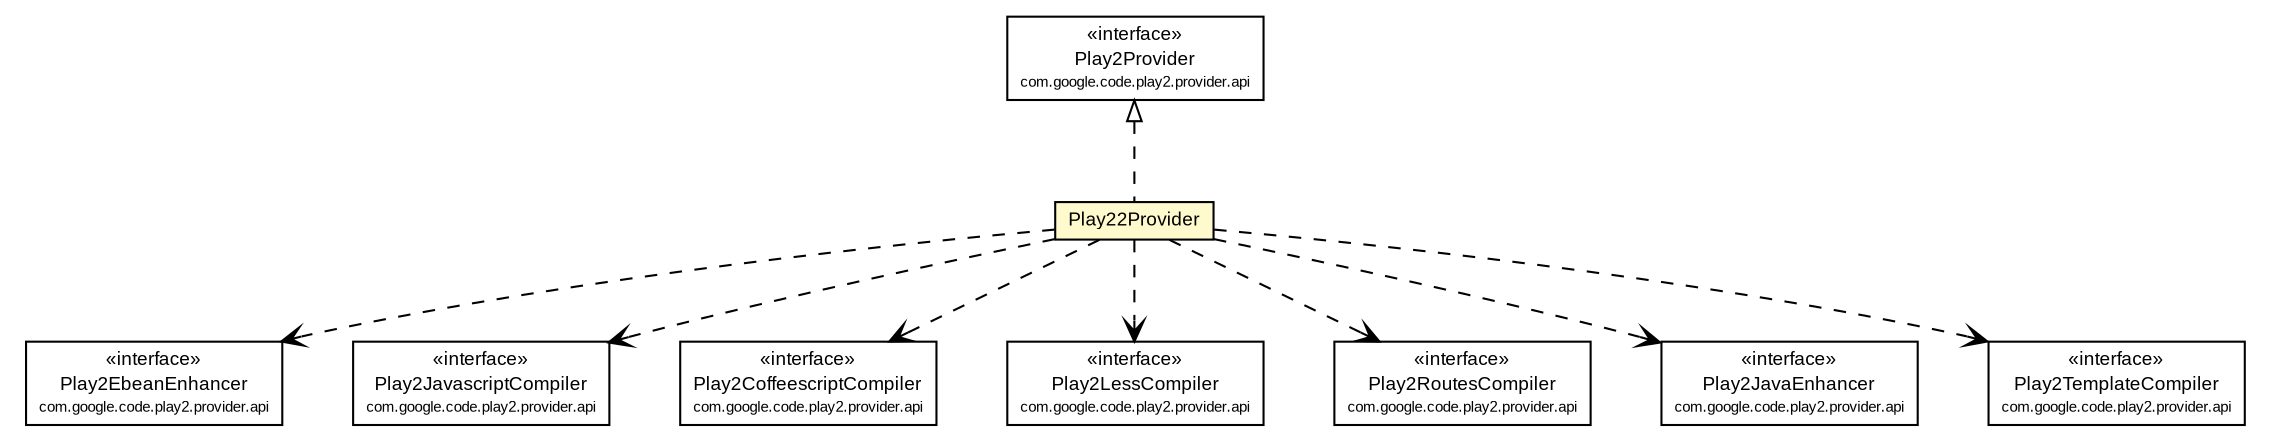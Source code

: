 #!/usr/local/bin/dot
#
# Class diagram 
# Generated by UMLGraph version R5_6-24-gf6e263 (http://www.umlgraph.org/)
#

digraph G {
	edge [fontname="arial",fontsize=10,labelfontname="arial",labelfontsize=10];
	node [fontname="arial",fontsize=10,shape=plaintext];
	nodesep=0.25;
	ranksep=0.5;
	// com.google.code.play2.provider.play22.Play22Provider
	c177 [label=<<table title="com.google.code.play2.provider.play22.Play22Provider" border="0" cellborder="1" cellspacing="0" cellpadding="2" port="p" bgcolor="lemonChiffon" href="./Play22Provider.html">
		<tr><td><table border="0" cellspacing="0" cellpadding="1">
<tr><td align="center" balign="center"> Play22Provider </td></tr>
		</table></td></tr>
		</table>>, URL="./Play22Provider.html", fontname="arial", fontcolor="black", fontsize=9.0];
	//com.google.code.play2.provider.play22.Play22Provider implements com.google.code.play2.provider.api.Play2Provider
	c186:p -> c177:p [dir=back,arrowtail=empty,style=dashed];
	// com.google.code.play2.provider.play22.Play22Provider DEPEND com.google.code.play2.provider.api.Play2EbeanEnhancer
	c177:p -> c187:p [taillabel="", label="", headlabel="", fontname="arial", fontcolor="black", fontsize=10.0, color="black", arrowhead=open, style=dashed];
	// com.google.code.play2.provider.play22.Play22Provider DEPEND com.google.code.play2.provider.api.Play2JavascriptCompiler
	c177:p -> c188:p [taillabel="", label="", headlabel="", fontname="arial", fontcolor="black", fontsize=10.0, color="black", arrowhead=open, style=dashed];
	// com.google.code.play2.provider.play22.Play22Provider DEPEND com.google.code.play2.provider.api.Play2CoffeescriptCompiler
	c177:p -> c189:p [taillabel="", label="", headlabel="", fontname="arial", fontcolor="black", fontsize=10.0, color="black", arrowhead=open, style=dashed];
	// com.google.code.play2.provider.play22.Play22Provider DEPEND com.google.code.play2.provider.api.Play2LessCompiler
	c177:p -> c190:p [taillabel="", label="", headlabel="", fontname="arial", fontcolor="black", fontsize=10.0, color="black", arrowhead=open, style=dashed];
	// com.google.code.play2.provider.play22.Play22Provider DEPEND com.google.code.play2.provider.api.Play2RoutesCompiler
	c177:p -> c191:p [taillabel="", label="", headlabel="", fontname="arial", fontcolor="black", fontsize=10.0, color="black", arrowhead=open, style=dashed];
	// com.google.code.play2.provider.play22.Play22Provider DEPEND com.google.code.play2.provider.api.Play2JavaEnhancer
	c177:p -> c192:p [taillabel="", label="", headlabel="", fontname="arial", fontcolor="black", fontsize=10.0, color="black", arrowhead=open, style=dashed];
	// com.google.code.play2.provider.play22.Play22Provider DEPEND com.google.code.play2.provider.api.Play2TemplateCompiler
	c177:p -> c193:p [taillabel="", label="", headlabel="", fontname="arial", fontcolor="black", fontsize=10.0, color="black", arrowhead=open, style=dashed];
	// com.google.code.play2.provider.api.Play2EbeanEnhancer
	c187 [label=<<table title="com.google.code.play2.provider.api.Play2EbeanEnhancer" border="0" cellborder="1" cellspacing="0" cellpadding="2" port="p" href="https://play2-maven-plugin.googlecode.com/svn/mavensite/1.0.0-beta1-SNAPSHOT/play2-provider-api/apidocs/com/google/code/play2/provider/api/Play2EbeanEnhancer.html">
		<tr><td><table border="0" cellspacing="0" cellpadding="1">
<tr><td align="center" balign="center"> &#171;interface&#187; </td></tr>
<tr><td align="center" balign="center"> Play2EbeanEnhancer </td></tr>
<tr><td align="center" balign="center"><font point-size="7.0"> com.google.code.play2.provider.api </font></td></tr>
		</table></td></tr>
		</table>>, URL="https://play2-maven-plugin.googlecode.com/svn/mavensite/1.0.0-beta1-SNAPSHOT/play2-provider-api/apidocs/com/google/code/play2/provider/api/Play2EbeanEnhancer.html", fontname="arial", fontcolor="black", fontsize=9.0];
	// com.google.code.play2.provider.api.Play2LessCompiler
	c190 [label=<<table title="com.google.code.play2.provider.api.Play2LessCompiler" border="0" cellborder="1" cellspacing="0" cellpadding="2" port="p" href="https://play2-maven-plugin.googlecode.com/svn/mavensite/1.0.0-beta1-SNAPSHOT/play2-provider-api/apidocs/com/google/code/play2/provider/api/Play2LessCompiler.html">
		<tr><td><table border="0" cellspacing="0" cellpadding="1">
<tr><td align="center" balign="center"> &#171;interface&#187; </td></tr>
<tr><td align="center" balign="center"> Play2LessCompiler </td></tr>
<tr><td align="center" balign="center"><font point-size="7.0"> com.google.code.play2.provider.api </font></td></tr>
		</table></td></tr>
		</table>>, URL="https://play2-maven-plugin.googlecode.com/svn/mavensite/1.0.0-beta1-SNAPSHOT/play2-provider-api/apidocs/com/google/code/play2/provider/api/Play2LessCompiler.html", fontname="arial", fontcolor="black", fontsize=9.0];
	// com.google.code.play2.provider.api.Play2CoffeescriptCompiler
	c189 [label=<<table title="com.google.code.play2.provider.api.Play2CoffeescriptCompiler" border="0" cellborder="1" cellspacing="0" cellpadding="2" port="p" href="https://play2-maven-plugin.googlecode.com/svn/mavensite/1.0.0-beta1-SNAPSHOT/play2-provider-api/apidocs/com/google/code/play2/provider/api/Play2CoffeescriptCompiler.html">
		<tr><td><table border="0" cellspacing="0" cellpadding="1">
<tr><td align="center" balign="center"> &#171;interface&#187; </td></tr>
<tr><td align="center" balign="center"> Play2CoffeescriptCompiler </td></tr>
<tr><td align="center" balign="center"><font point-size="7.0"> com.google.code.play2.provider.api </font></td></tr>
		</table></td></tr>
		</table>>, URL="https://play2-maven-plugin.googlecode.com/svn/mavensite/1.0.0-beta1-SNAPSHOT/play2-provider-api/apidocs/com/google/code/play2/provider/api/Play2CoffeescriptCompiler.html", fontname="arial", fontcolor="black", fontsize=9.0];
	// com.google.code.play2.provider.api.Play2JavaEnhancer
	c192 [label=<<table title="com.google.code.play2.provider.api.Play2JavaEnhancer" border="0" cellborder="1" cellspacing="0" cellpadding="2" port="p" href="https://play2-maven-plugin.googlecode.com/svn/mavensite/1.0.0-beta1-SNAPSHOT/play2-provider-api/apidocs/com/google/code/play2/provider/api/Play2JavaEnhancer.html">
		<tr><td><table border="0" cellspacing="0" cellpadding="1">
<tr><td align="center" balign="center"> &#171;interface&#187; </td></tr>
<tr><td align="center" balign="center"> Play2JavaEnhancer </td></tr>
<tr><td align="center" balign="center"><font point-size="7.0"> com.google.code.play2.provider.api </font></td></tr>
		</table></td></tr>
		</table>>, URL="https://play2-maven-plugin.googlecode.com/svn/mavensite/1.0.0-beta1-SNAPSHOT/play2-provider-api/apidocs/com/google/code/play2/provider/api/Play2JavaEnhancer.html", fontname="arial", fontcolor="black", fontsize=9.0];
	// com.google.code.play2.provider.api.Play2RoutesCompiler
	c191 [label=<<table title="com.google.code.play2.provider.api.Play2RoutesCompiler" border="0" cellborder="1" cellspacing="0" cellpadding="2" port="p" href="https://play2-maven-plugin.googlecode.com/svn/mavensite/1.0.0-beta1-SNAPSHOT/play2-provider-api/apidocs/com/google/code/play2/provider/api/Play2RoutesCompiler.html">
		<tr><td><table border="0" cellspacing="0" cellpadding="1">
<tr><td align="center" balign="center"> &#171;interface&#187; </td></tr>
<tr><td align="center" balign="center"> Play2RoutesCompiler </td></tr>
<tr><td align="center" balign="center"><font point-size="7.0"> com.google.code.play2.provider.api </font></td></tr>
		</table></td></tr>
		</table>>, URL="https://play2-maven-plugin.googlecode.com/svn/mavensite/1.0.0-beta1-SNAPSHOT/play2-provider-api/apidocs/com/google/code/play2/provider/api/Play2RoutesCompiler.html", fontname="arial", fontcolor="black", fontsize=9.0];
	// com.google.code.play2.provider.api.Play2JavascriptCompiler
	c188 [label=<<table title="com.google.code.play2.provider.api.Play2JavascriptCompiler" border="0" cellborder="1" cellspacing="0" cellpadding="2" port="p" href="https://play2-maven-plugin.googlecode.com/svn/mavensite/1.0.0-beta1-SNAPSHOT/play2-provider-api/apidocs/com/google/code/play2/provider/api/Play2JavascriptCompiler.html">
		<tr><td><table border="0" cellspacing="0" cellpadding="1">
<tr><td align="center" balign="center"> &#171;interface&#187; </td></tr>
<tr><td align="center" balign="center"> Play2JavascriptCompiler </td></tr>
<tr><td align="center" balign="center"><font point-size="7.0"> com.google.code.play2.provider.api </font></td></tr>
		</table></td></tr>
		</table>>, URL="https://play2-maven-plugin.googlecode.com/svn/mavensite/1.0.0-beta1-SNAPSHOT/play2-provider-api/apidocs/com/google/code/play2/provider/api/Play2JavascriptCompiler.html", fontname="arial", fontcolor="black", fontsize=9.0];
	// com.google.code.play2.provider.api.Play2Provider
	c186 [label=<<table title="com.google.code.play2.provider.api.Play2Provider" border="0" cellborder="1" cellspacing="0" cellpadding="2" port="p" href="https://play2-maven-plugin.googlecode.com/svn/mavensite/1.0.0-beta1-SNAPSHOT/play2-provider-api/apidocs/com/google/code/play2/provider/api/Play2Provider.html">
		<tr><td><table border="0" cellspacing="0" cellpadding="1">
<tr><td align="center" balign="center"> &#171;interface&#187; </td></tr>
<tr><td align="center" balign="center"> Play2Provider </td></tr>
<tr><td align="center" balign="center"><font point-size="7.0"> com.google.code.play2.provider.api </font></td></tr>
		</table></td></tr>
		</table>>, URL="https://play2-maven-plugin.googlecode.com/svn/mavensite/1.0.0-beta1-SNAPSHOT/play2-provider-api/apidocs/com/google/code/play2/provider/api/Play2Provider.html", fontname="arial", fontcolor="black", fontsize=9.0];
	// com.google.code.play2.provider.api.Play2TemplateCompiler
	c193 [label=<<table title="com.google.code.play2.provider.api.Play2TemplateCompiler" border="0" cellborder="1" cellspacing="0" cellpadding="2" port="p" href="https://play2-maven-plugin.googlecode.com/svn/mavensite/1.0.0-beta1-SNAPSHOT/play2-provider-api/apidocs/com/google/code/play2/provider/api/Play2TemplateCompiler.html">
		<tr><td><table border="0" cellspacing="0" cellpadding="1">
<tr><td align="center" balign="center"> &#171;interface&#187; </td></tr>
<tr><td align="center" balign="center"> Play2TemplateCompiler </td></tr>
<tr><td align="center" balign="center"><font point-size="7.0"> com.google.code.play2.provider.api </font></td></tr>
		</table></td></tr>
		</table>>, URL="https://play2-maven-plugin.googlecode.com/svn/mavensite/1.0.0-beta1-SNAPSHOT/play2-provider-api/apidocs/com/google/code/play2/provider/api/Play2TemplateCompiler.html", fontname="arial", fontcolor="black", fontsize=9.0];
}

